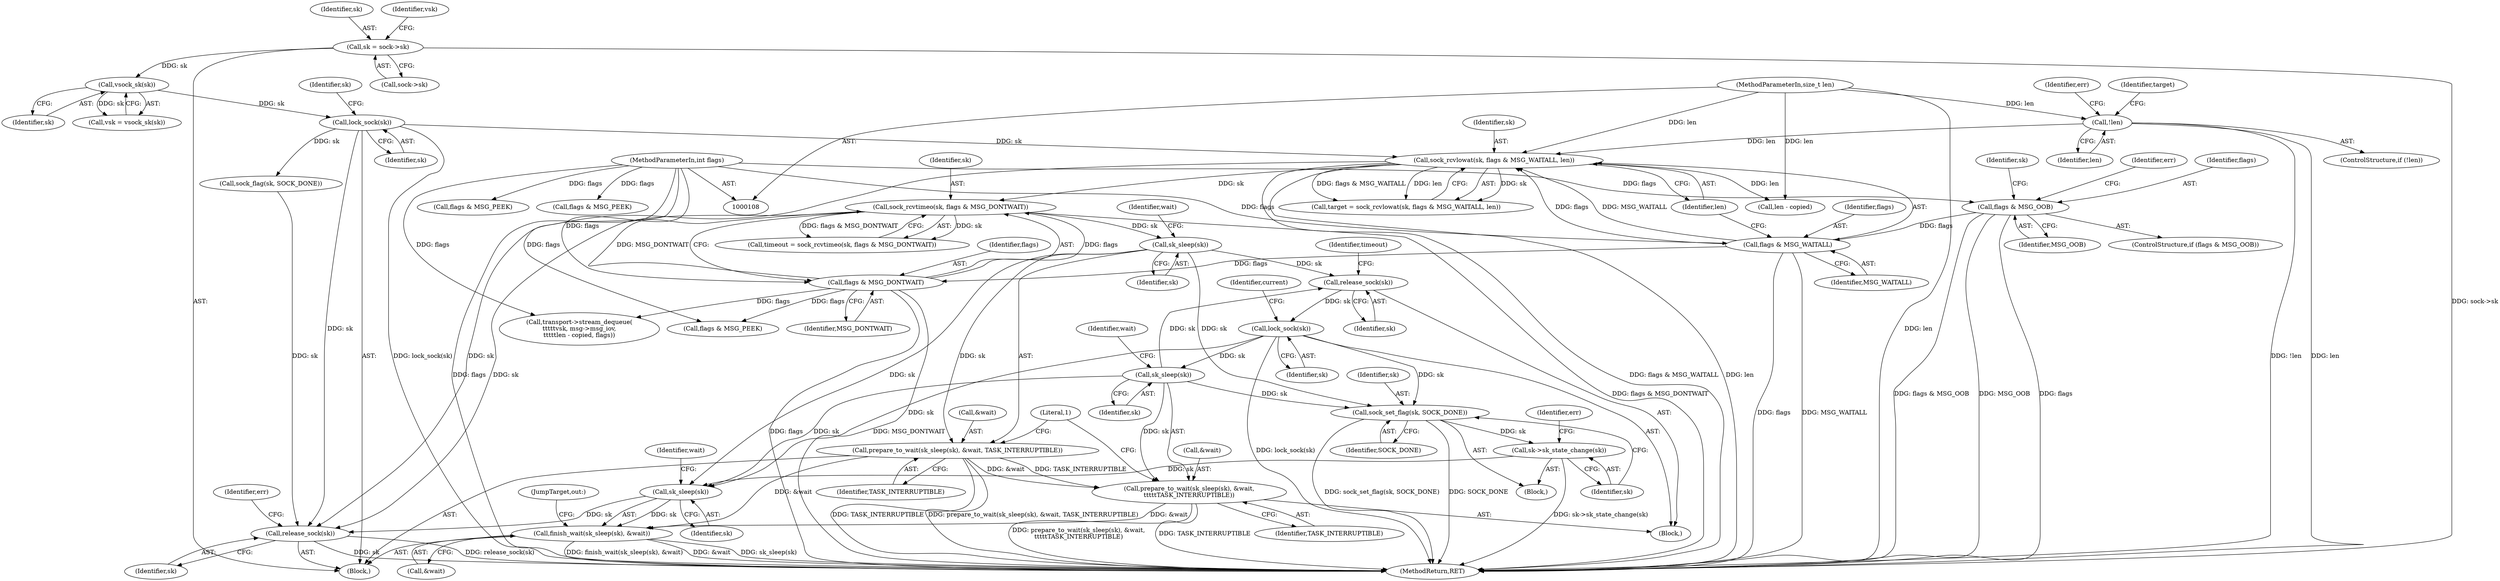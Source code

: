 digraph "0_linux_d5e0d0f607a7a029c6563a0470d88255c89a8d11@API" {
"1000234" [label="(Call,sk_sleep(sk))"];
"1000213" [label="(Call,sock_rcvtimeo(sk, flags & MSG_DONTWAIT))"];
"1000194" [label="(Call,sock_rcvlowat(sk, flags & MSG_WAITALL, len))"];
"1000141" [label="(Call,lock_sock(sk))"];
"1000131" [label="(Call,vsock_sk(sk))"];
"1000124" [label="(Call,sk = sock->sk)"];
"1000196" [label="(Call,flags & MSG_WAITALL)"];
"1000164" [label="(Call,flags & MSG_OOB)"];
"1000113" [label="(MethodParameterIn,int flags)"];
"1000185" [label="(Call,!len)"];
"1000112" [label="(MethodParameterIn,size_t len)"];
"1000215" [label="(Call,flags & MSG_DONTWAIT)"];
"1000233" [label="(Call,prepare_to_wait(sk_sleep(sk), &wait, TASK_INTERRUPTIBLE))"];
"1000401" [label="(Call,prepare_to_wait(sk_sleep(sk), &wait,\n\t\t\t\t\tTASK_INTERRUPTIBLE))"];
"1000465" [label="(Call,finish_wait(sk_sleep(sk), &wait))"];
"1000373" [label="(Call,release_sock(sk))"];
"1000379" [label="(Call,lock_sock(sk))"];
"1000402" [label="(Call,sk_sleep(sk))"];
"1000456" [label="(Call,sock_set_flag(sk, SOCK_DONE))"];
"1000459" [label="(Call,sk->sk_state_change(sk))"];
"1000466" [label="(Call,sk_sleep(sk))"];
"1000471" [label="(Call,release_sock(sk))"];
"1000283" [label="(Call,len - copied)"];
"1000465" [label="(Call,finish_wait(sk_sleep(sk), &wait))"];
"1000330" [label="(Block,)"];
"1000124" [label="(Call,sk = sock->sk)"];
"1000194" [label="(Call,sock_rcvlowat(sk, flags & MSG_WAITALL, len))"];
"1000151" [label="(Call,sock_flag(sk, SOCK_DONE))"];
"1000192" [label="(Call,target = sock_rcvlowat(sk, flags & MSG_WAITALL, len))"];
"1000114" [label="(Block,)"];
"1000141" [label="(Call,lock_sock(sk))"];
"1000469" [label="(Identifier,wait)"];
"1000186" [label="(Identifier,len)"];
"1000184" [label="(ControlStructure,if (!len))"];
"1000195" [label="(Identifier,sk)"];
"1000383" [label="(Identifier,current)"];
"1000406" [label="(Identifier,TASK_INTERRUPTIBLE)"];
"1000458" [label="(Identifier,SOCK_DONE)"];
"1000125" [label="(Identifier,sk)"];
"1000166" [label="(Identifier,MSG_OOB)"];
"1000380" [label="(Identifier,sk)"];
"1000164" [label="(Call,flags & MSG_OOB)"];
"1000459" [label="(Call,sk->sk_state_change(sk))"];
"1000198" [label="(Identifier,MSG_WAITALL)"];
"1000142" [label="(Identifier,sk)"];
"1000211" [label="(Call,timeout = sock_rcvtimeo(sk, flags & MSG_DONTWAIT))"];
"1000129" [label="(Call,vsk = vsock_sk(sk))"];
"1000234" [label="(Call,sk_sleep(sk))"];
"1000214" [label="(Identifier,sk)"];
"1000217" [label="(Identifier,MSG_DONTWAIT)"];
"1000475" [label="(MethodReturn,RET)"];
"1000126" [label="(Call,sock->sk)"];
"1000130" [label="(Identifier,vsk)"];
"1000197" [label="(Identifier,flags)"];
"1000240" [label="(Literal,1)"];
"1000402" [label="(Call,sk_sleep(sk))"];
"1000457" [label="(Identifier,sk)"];
"1000236" [label="(Call,&wait)"];
"1000468" [label="(Call,&wait)"];
"1000374" [label="(Identifier,sk)"];
"1000472" [label="(Identifier,sk)"];
"1000189" [label="(Identifier,err)"];
"1000466" [label="(Call,sk_sleep(sk))"];
"1000213" [label="(Call,sock_rcvtimeo(sk, flags & MSG_DONTWAIT))"];
"1000233" [label="(Call,prepare_to_wait(sk_sleep(sk), &wait, TASK_INTERRUPTIBLE))"];
"1000176" [label="(Identifier,sk)"];
"1000376" [label="(Identifier,timeout)"];
"1000379" [label="(Call,lock_sock(sk))"];
"1000146" [label="(Identifier,sk)"];
"1000405" [label="(Identifier,wait)"];
"1000112" [label="(MethodParameterIn,size_t len)"];
"1000460" [label="(Identifier,sk)"];
"1000235" [label="(Identifier,sk)"];
"1000373" [label="(Call,release_sock(sk))"];
"1000215" [label="(Call,flags & MSG_DONTWAIT)"];
"1000237" [label="(Identifier,wait)"];
"1000196" [label="(Call,flags & MSG_WAITALL)"];
"1000456" [label="(Call,sock_set_flag(sk, SOCK_DONE))"];
"1000113" [label="(MethodParameterIn,int flags)"];
"1000163" [label="(ControlStructure,if (flags & MSG_OOB))"];
"1000238" [label="(Identifier,TASK_INTERRUPTIBLE)"];
"1000450" [label="(Block,)"];
"1000132" [label="(Identifier,sk)"];
"1000434" [label="(Call,flags & MSG_PEEK)"];
"1000401" [label="(Call,prepare_to_wait(sk_sleep(sk), &wait,\n\t\t\t\t\tTASK_INTERRUPTIBLE))"];
"1000467" [label="(Identifier,sk)"];
"1000470" [label="(JumpTarget,out:)"];
"1000216" [label="(Identifier,flags)"];
"1000278" [label="(Call,transport->stream_dequeue(\n\t\t\t\t\tvsk, msg->msg_iov,\n\t\t\t\t\tlen - copied, flags))"];
"1000307" [label="(Call,flags & MSG_PEEK)"];
"1000404" [label="(Call,&wait)"];
"1000322" [label="(Call,flags & MSG_PEEK)"];
"1000471" [label="(Call,release_sock(sk))"];
"1000131" [label="(Call,vsock_sk(sk))"];
"1000193" [label="(Identifier,target)"];
"1000462" [label="(Identifier,err)"];
"1000185" [label="(Call,!len)"];
"1000474" [label="(Identifier,err)"];
"1000199" [label="(Identifier,len)"];
"1000169" [label="(Identifier,err)"];
"1000403" [label="(Identifier,sk)"];
"1000165" [label="(Identifier,flags)"];
"1000234" -> "1000233"  [label="AST: "];
"1000234" -> "1000235"  [label="CFG: "];
"1000235" -> "1000234"  [label="AST: "];
"1000237" -> "1000234"  [label="CFG: "];
"1000234" -> "1000233"  [label="DDG: sk"];
"1000213" -> "1000234"  [label="DDG: sk"];
"1000234" -> "1000373"  [label="DDG: sk"];
"1000234" -> "1000456"  [label="DDG: sk"];
"1000234" -> "1000466"  [label="DDG: sk"];
"1000213" -> "1000211"  [label="AST: "];
"1000213" -> "1000215"  [label="CFG: "];
"1000214" -> "1000213"  [label="AST: "];
"1000215" -> "1000213"  [label="AST: "];
"1000211" -> "1000213"  [label="CFG: "];
"1000213" -> "1000475"  [label="DDG: flags & MSG_DONTWAIT"];
"1000213" -> "1000211"  [label="DDG: sk"];
"1000213" -> "1000211"  [label="DDG: flags & MSG_DONTWAIT"];
"1000194" -> "1000213"  [label="DDG: sk"];
"1000215" -> "1000213"  [label="DDG: flags"];
"1000215" -> "1000213"  [label="DDG: MSG_DONTWAIT"];
"1000213" -> "1000471"  [label="DDG: sk"];
"1000194" -> "1000192"  [label="AST: "];
"1000194" -> "1000199"  [label="CFG: "];
"1000195" -> "1000194"  [label="AST: "];
"1000196" -> "1000194"  [label="AST: "];
"1000199" -> "1000194"  [label="AST: "];
"1000192" -> "1000194"  [label="CFG: "];
"1000194" -> "1000475"  [label="DDG: len"];
"1000194" -> "1000475"  [label="DDG: flags & MSG_WAITALL"];
"1000194" -> "1000192"  [label="DDG: sk"];
"1000194" -> "1000192"  [label="DDG: flags & MSG_WAITALL"];
"1000194" -> "1000192"  [label="DDG: len"];
"1000141" -> "1000194"  [label="DDG: sk"];
"1000196" -> "1000194"  [label="DDG: flags"];
"1000196" -> "1000194"  [label="DDG: MSG_WAITALL"];
"1000185" -> "1000194"  [label="DDG: len"];
"1000112" -> "1000194"  [label="DDG: len"];
"1000194" -> "1000283"  [label="DDG: len"];
"1000194" -> "1000471"  [label="DDG: sk"];
"1000141" -> "1000114"  [label="AST: "];
"1000141" -> "1000142"  [label="CFG: "];
"1000142" -> "1000141"  [label="AST: "];
"1000146" -> "1000141"  [label="CFG: "];
"1000141" -> "1000475"  [label="DDG: lock_sock(sk)"];
"1000131" -> "1000141"  [label="DDG: sk"];
"1000141" -> "1000151"  [label="DDG: sk"];
"1000141" -> "1000471"  [label="DDG: sk"];
"1000131" -> "1000129"  [label="AST: "];
"1000131" -> "1000132"  [label="CFG: "];
"1000132" -> "1000131"  [label="AST: "];
"1000129" -> "1000131"  [label="CFG: "];
"1000131" -> "1000129"  [label="DDG: sk"];
"1000124" -> "1000131"  [label="DDG: sk"];
"1000124" -> "1000114"  [label="AST: "];
"1000124" -> "1000126"  [label="CFG: "];
"1000125" -> "1000124"  [label="AST: "];
"1000126" -> "1000124"  [label="AST: "];
"1000130" -> "1000124"  [label="CFG: "];
"1000124" -> "1000475"  [label="DDG: sock->sk"];
"1000196" -> "1000198"  [label="CFG: "];
"1000197" -> "1000196"  [label="AST: "];
"1000198" -> "1000196"  [label="AST: "];
"1000199" -> "1000196"  [label="CFG: "];
"1000196" -> "1000475"  [label="DDG: flags"];
"1000196" -> "1000475"  [label="DDG: MSG_WAITALL"];
"1000164" -> "1000196"  [label="DDG: flags"];
"1000113" -> "1000196"  [label="DDG: flags"];
"1000196" -> "1000215"  [label="DDG: flags"];
"1000164" -> "1000163"  [label="AST: "];
"1000164" -> "1000166"  [label="CFG: "];
"1000165" -> "1000164"  [label="AST: "];
"1000166" -> "1000164"  [label="AST: "];
"1000169" -> "1000164"  [label="CFG: "];
"1000176" -> "1000164"  [label="CFG: "];
"1000164" -> "1000475"  [label="DDG: flags & MSG_OOB"];
"1000164" -> "1000475"  [label="DDG: MSG_OOB"];
"1000164" -> "1000475"  [label="DDG: flags"];
"1000113" -> "1000164"  [label="DDG: flags"];
"1000113" -> "1000108"  [label="AST: "];
"1000113" -> "1000475"  [label="DDG: flags"];
"1000113" -> "1000215"  [label="DDG: flags"];
"1000113" -> "1000278"  [label="DDG: flags"];
"1000113" -> "1000307"  [label="DDG: flags"];
"1000113" -> "1000322"  [label="DDG: flags"];
"1000113" -> "1000434"  [label="DDG: flags"];
"1000185" -> "1000184"  [label="AST: "];
"1000185" -> "1000186"  [label="CFG: "];
"1000186" -> "1000185"  [label="AST: "];
"1000189" -> "1000185"  [label="CFG: "];
"1000193" -> "1000185"  [label="CFG: "];
"1000185" -> "1000475"  [label="DDG: !len"];
"1000185" -> "1000475"  [label="DDG: len"];
"1000112" -> "1000185"  [label="DDG: len"];
"1000112" -> "1000108"  [label="AST: "];
"1000112" -> "1000475"  [label="DDG: len"];
"1000112" -> "1000283"  [label="DDG: len"];
"1000215" -> "1000217"  [label="CFG: "];
"1000216" -> "1000215"  [label="AST: "];
"1000217" -> "1000215"  [label="AST: "];
"1000215" -> "1000475"  [label="DDG: flags"];
"1000215" -> "1000475"  [label="DDG: MSG_DONTWAIT"];
"1000215" -> "1000278"  [label="DDG: flags"];
"1000215" -> "1000434"  [label="DDG: flags"];
"1000233" -> "1000114"  [label="AST: "];
"1000233" -> "1000238"  [label="CFG: "];
"1000236" -> "1000233"  [label="AST: "];
"1000238" -> "1000233"  [label="AST: "];
"1000240" -> "1000233"  [label="CFG: "];
"1000233" -> "1000475"  [label="DDG: prepare_to_wait(sk_sleep(sk), &wait, TASK_INTERRUPTIBLE)"];
"1000233" -> "1000475"  [label="DDG: TASK_INTERRUPTIBLE"];
"1000233" -> "1000401"  [label="DDG: &wait"];
"1000233" -> "1000401"  [label="DDG: TASK_INTERRUPTIBLE"];
"1000233" -> "1000465"  [label="DDG: &wait"];
"1000401" -> "1000330"  [label="AST: "];
"1000401" -> "1000406"  [label="CFG: "];
"1000402" -> "1000401"  [label="AST: "];
"1000404" -> "1000401"  [label="AST: "];
"1000406" -> "1000401"  [label="AST: "];
"1000240" -> "1000401"  [label="CFG: "];
"1000401" -> "1000475"  [label="DDG: prepare_to_wait(sk_sleep(sk), &wait,\n\t\t\t\t\tTASK_INTERRUPTIBLE)"];
"1000401" -> "1000475"  [label="DDG: TASK_INTERRUPTIBLE"];
"1000402" -> "1000401"  [label="DDG: sk"];
"1000401" -> "1000465"  [label="DDG: &wait"];
"1000465" -> "1000114"  [label="AST: "];
"1000465" -> "1000468"  [label="CFG: "];
"1000466" -> "1000465"  [label="AST: "];
"1000468" -> "1000465"  [label="AST: "];
"1000470" -> "1000465"  [label="CFG: "];
"1000465" -> "1000475"  [label="DDG: finish_wait(sk_sleep(sk), &wait)"];
"1000465" -> "1000475"  [label="DDG: &wait"];
"1000465" -> "1000475"  [label="DDG: sk_sleep(sk)"];
"1000466" -> "1000465"  [label="DDG: sk"];
"1000373" -> "1000330"  [label="AST: "];
"1000373" -> "1000374"  [label="CFG: "];
"1000374" -> "1000373"  [label="AST: "];
"1000376" -> "1000373"  [label="CFG: "];
"1000402" -> "1000373"  [label="DDG: sk"];
"1000373" -> "1000379"  [label="DDG: sk"];
"1000379" -> "1000330"  [label="AST: "];
"1000379" -> "1000380"  [label="CFG: "];
"1000380" -> "1000379"  [label="AST: "];
"1000383" -> "1000379"  [label="CFG: "];
"1000379" -> "1000475"  [label="DDG: lock_sock(sk)"];
"1000379" -> "1000402"  [label="DDG: sk"];
"1000379" -> "1000456"  [label="DDG: sk"];
"1000379" -> "1000466"  [label="DDG: sk"];
"1000402" -> "1000403"  [label="CFG: "];
"1000403" -> "1000402"  [label="AST: "];
"1000405" -> "1000402"  [label="CFG: "];
"1000402" -> "1000456"  [label="DDG: sk"];
"1000402" -> "1000466"  [label="DDG: sk"];
"1000456" -> "1000450"  [label="AST: "];
"1000456" -> "1000458"  [label="CFG: "];
"1000457" -> "1000456"  [label="AST: "];
"1000458" -> "1000456"  [label="AST: "];
"1000460" -> "1000456"  [label="CFG: "];
"1000456" -> "1000475"  [label="DDG: SOCK_DONE"];
"1000456" -> "1000475"  [label="DDG: sock_set_flag(sk, SOCK_DONE)"];
"1000456" -> "1000459"  [label="DDG: sk"];
"1000459" -> "1000450"  [label="AST: "];
"1000459" -> "1000460"  [label="CFG: "];
"1000460" -> "1000459"  [label="AST: "];
"1000462" -> "1000459"  [label="CFG: "];
"1000459" -> "1000475"  [label="DDG: sk->sk_state_change(sk)"];
"1000459" -> "1000466"  [label="DDG: sk"];
"1000466" -> "1000467"  [label="CFG: "];
"1000467" -> "1000466"  [label="AST: "];
"1000469" -> "1000466"  [label="CFG: "];
"1000466" -> "1000471"  [label="DDG: sk"];
"1000471" -> "1000114"  [label="AST: "];
"1000471" -> "1000472"  [label="CFG: "];
"1000472" -> "1000471"  [label="AST: "];
"1000474" -> "1000471"  [label="CFG: "];
"1000471" -> "1000475"  [label="DDG: sk"];
"1000471" -> "1000475"  [label="DDG: release_sock(sk)"];
"1000151" -> "1000471"  [label="DDG: sk"];
}
